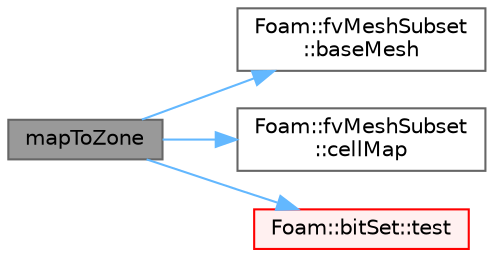 digraph "mapToZone"
{
 // LATEX_PDF_SIZE
  bgcolor="transparent";
  edge [fontname=Helvetica,fontsize=10,labelfontname=Helvetica,labelfontsize=10];
  node [fontname=Helvetica,fontsize=10,shape=box,height=0.2,width=0.4];
  rankdir="LR";
  Node1 [id="Node000001",label="mapToZone",height=0.2,width=0.4,color="gray40", fillcolor="grey60", style="filled", fontcolor="black",tooltip=" "];
  Node1 -> Node2 [id="edge1_Node000001_Node000002",color="steelblue1",style="solid",tooltip=" "];
  Node2 [id="Node000002",label="Foam::fvMeshSubset\l::baseMesh",height=0.2,width=0.4,color="grey40", fillcolor="white", style="filled",URL="$classFoam_1_1fvMeshSubset.html#a1a99719e3b10e187dc3d76042e077f60",tooltip=" "];
  Node1 -> Node3 [id="edge2_Node000001_Node000003",color="steelblue1",style="solid",tooltip=" "];
  Node3 [id="Node000003",label="Foam::fvMeshSubset\l::cellMap",height=0.2,width=0.4,color="grey40", fillcolor="white", style="filled",URL="$classFoam_1_1fvMeshSubset.html#a3e276852b2f556d1272f6a5414c3ddc7",tooltip=" "];
  Node1 -> Node4 [id="edge3_Node000001_Node000004",color="steelblue1",style="solid",tooltip=" "];
  Node4 [id="Node000004",label="Foam::bitSet::test",height=0.2,width=0.4,color="red", fillcolor="#FFF0F0", style="filled",URL="$classFoam_1_1bitSet.html#a4c7bc4b971d3b8bc0ed1e4694613f18b",tooltip=" "];
}
